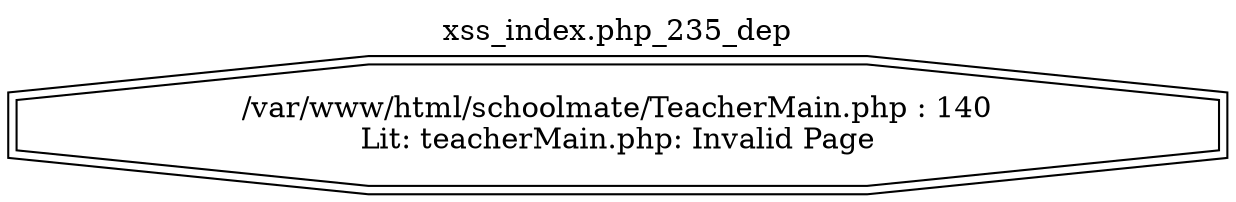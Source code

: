 digraph cfg {
  label="xss_index.php_235_dep";
  labelloc=t;
  n1 [shape=doubleoctagon, label="/var/www/html/schoolmate/TeacherMain.php : 140\nLit: teacherMain.php: Invalid Page\n"];
}
